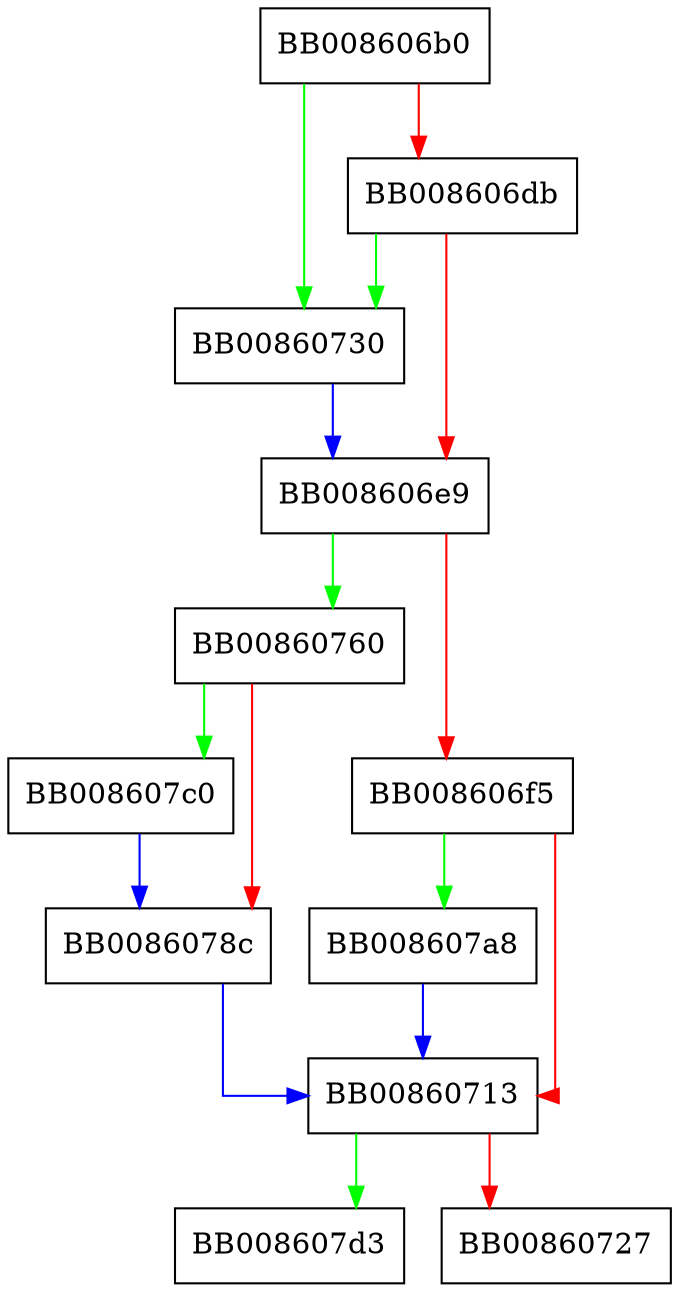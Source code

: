 digraph __libc_open64 {
  node [shape="box"];
  graph [splines=ortho];
  BB008606b0 -> BB00860730 [color="green"];
  BB008606b0 -> BB008606db [color="red"];
  BB008606db -> BB00860730 [color="green"];
  BB008606db -> BB008606e9 [color="red"];
  BB008606e9 -> BB00860760 [color="green"];
  BB008606e9 -> BB008606f5 [color="red"];
  BB008606f5 -> BB008607a8 [color="green"];
  BB008606f5 -> BB00860713 [color="red"];
  BB00860713 -> BB008607d3 [color="green"];
  BB00860713 -> BB00860727 [color="red"];
  BB00860730 -> BB008606e9 [color="blue"];
  BB00860760 -> BB008607c0 [color="green"];
  BB00860760 -> BB0086078c [color="red"];
  BB0086078c -> BB00860713 [color="blue"];
  BB008607a8 -> BB00860713 [color="blue"];
  BB008607c0 -> BB0086078c [color="blue"];
}